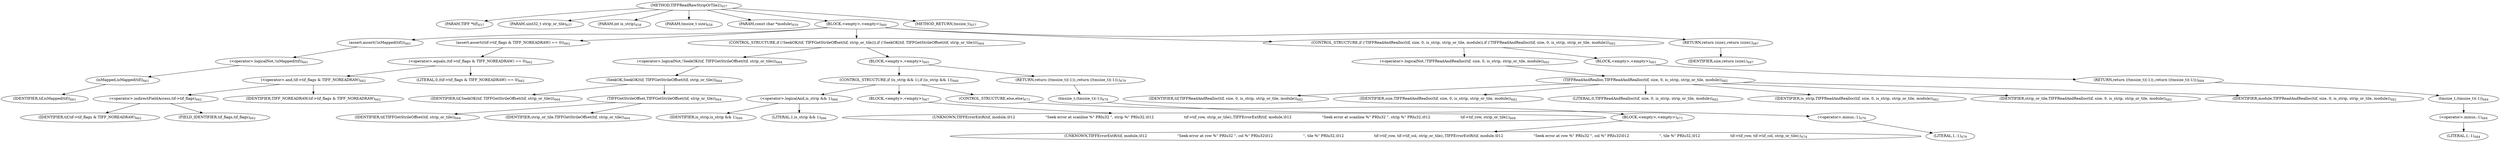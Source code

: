 digraph "TIFFReadRawStripOrTile2" {  
"75368" [label = <(METHOD,TIFFReadRawStripOrTile2)<SUB>657</SUB>> ]
"75369" [label = <(PARAM,TIFF *tif)<SUB>657</SUB>> ]
"75370" [label = <(PARAM,uint32_t strip_or_tile)<SUB>657</SUB>> ]
"75371" [label = <(PARAM,int is_strip)<SUB>658</SUB>> ]
"75372" [label = <(PARAM,tmsize_t size)<SUB>658</SUB>> ]
"75373" [label = <(PARAM,const char *module)<SUB>659</SUB>> ]
"75374" [label = <(BLOCK,&lt;empty&gt;,&lt;empty&gt;)<SUB>660</SUB>> ]
"75375" [label = <(assert,assert(!isMapped(tif)))<SUB>661</SUB>> ]
"75376" [label = <(&lt;operator&gt;.logicalNot,!isMapped(tif))<SUB>661</SUB>> ]
"75377" [label = <(isMapped,isMapped(tif))<SUB>661</SUB>> ]
"75378" [label = <(IDENTIFIER,tif,isMapped(tif))<SUB>661</SUB>> ]
"75379" [label = <(assert,assert((tif-&gt;tif_flags &amp; TIFF_NOREADRAW) == 0))<SUB>662</SUB>> ]
"75380" [label = <(&lt;operator&gt;.equals,(tif-&gt;tif_flags &amp; TIFF_NOREADRAW) == 0)<SUB>662</SUB>> ]
"75381" [label = <(&lt;operator&gt;.and,tif-&gt;tif_flags &amp; TIFF_NOREADRAW)<SUB>662</SUB>> ]
"75382" [label = <(&lt;operator&gt;.indirectFieldAccess,tif-&gt;tif_flags)<SUB>662</SUB>> ]
"75383" [label = <(IDENTIFIER,tif,tif-&gt;tif_flags &amp; TIFF_NOREADRAW)<SUB>662</SUB>> ]
"75384" [label = <(FIELD_IDENTIFIER,tif_flags,tif_flags)<SUB>662</SUB>> ]
"75385" [label = <(IDENTIFIER,TIFF_NOREADRAW,tif-&gt;tif_flags &amp; TIFF_NOREADRAW)<SUB>662</SUB>> ]
"75386" [label = <(LITERAL,0,(tif-&gt;tif_flags &amp; TIFF_NOREADRAW) == 0)<SUB>662</SUB>> ]
"75387" [label = <(CONTROL_STRUCTURE,if (!SeekOK(tif, TIFFGetStrileOffset(tif, strip_or_tile))),if (!SeekOK(tif, TIFFGetStrileOffset(tif, strip_or_tile))))<SUB>664</SUB>> ]
"75388" [label = <(&lt;operator&gt;.logicalNot,!SeekOK(tif, TIFFGetStrileOffset(tif, strip_or_tile)))<SUB>664</SUB>> ]
"75389" [label = <(SeekOK,SeekOK(tif, TIFFGetStrileOffset(tif, strip_or_tile)))<SUB>664</SUB>> ]
"75390" [label = <(IDENTIFIER,tif,SeekOK(tif, TIFFGetStrileOffset(tif, strip_or_tile)))<SUB>664</SUB>> ]
"75391" [label = <(TIFFGetStrileOffset,TIFFGetStrileOffset(tif, strip_or_tile))<SUB>664</SUB>> ]
"75392" [label = <(IDENTIFIER,tif,TIFFGetStrileOffset(tif, strip_or_tile))<SUB>664</SUB>> ]
"75393" [label = <(IDENTIFIER,strip_or_tile,TIFFGetStrileOffset(tif, strip_or_tile))<SUB>664</SUB>> ]
"75394" [label = <(BLOCK,&lt;empty&gt;,&lt;empty&gt;)<SUB>665</SUB>> ]
"75395" [label = <(CONTROL_STRUCTURE,if (is_strip &amp;&amp; 1),if (is_strip &amp;&amp; 1))<SUB>666</SUB>> ]
"75396" [label = <(&lt;operator&gt;.logicalAnd,is_strip &amp;&amp; 1)<SUB>666</SUB>> ]
"75397" [label = <(IDENTIFIER,is_strip,is_strip &amp;&amp; 1)<SUB>666</SUB>> ]
"75398" [label = <(LITERAL,1,is_strip &amp;&amp; 1)<SUB>666</SUB>> ]
"75399" [label = <(BLOCK,&lt;empty&gt;,&lt;empty&gt;)<SUB>667</SUB>> ]
"75400" [label = <(UNKNOWN,TIFFErrorExtR(tif, module,\012                          &quot;Seek error at scanline %&quot; PRIu32 &quot;, strip %&quot; PRIu32,\012                          tif-&gt;tif_row, strip_or_tile);,TIFFErrorExtR(tif, module,\012                          &quot;Seek error at scanline %&quot; PRIu32 &quot;, strip %&quot; PRIu32,\012                          tif-&gt;tif_row, strip_or_tile);)<SUB>668</SUB>> ]
"75401" [label = <(CONTROL_STRUCTURE,else,else)<SUB>673</SUB>> ]
"75402" [label = <(BLOCK,&lt;empty&gt;,&lt;empty&gt;)<SUB>673</SUB>> ]
"75403" [label = <(UNKNOWN,TIFFErrorExtR(tif, module,\012                          &quot;Seek error at row %&quot; PRIu32 &quot;, col %&quot; PRIu32\012                          &quot;, tile %&quot; PRIu32,\012                          tif-&gt;tif_row, tif-&gt;tif_col, strip_or_tile);,TIFFErrorExtR(tif, module,\012                          &quot;Seek error at row %&quot; PRIu32 &quot;, col %&quot; PRIu32\012                          &quot;, tile %&quot; PRIu32,\012                          tif-&gt;tif_row, tif-&gt;tif_col, strip_or_tile);)<SUB>674</SUB>> ]
"75404" [label = <(RETURN,return ((tmsize_t)(-1));,return ((tmsize_t)(-1));)<SUB>679</SUB>> ]
"75405" [label = <(tmsize_t,(tmsize_t)(-1))<SUB>679</SUB>> ]
"75406" [label = <(&lt;operator&gt;.minus,-1)<SUB>679</SUB>> ]
"75407" [label = <(LITERAL,1,-1)<SUB>679</SUB>> ]
"75408" [label = <(CONTROL_STRUCTURE,if (!TIFFReadAndRealloc(tif, size, 0, is_strip, strip_or_tile, module)),if (!TIFFReadAndRealloc(tif, size, 0, is_strip, strip_or_tile, module)))<SUB>682</SUB>> ]
"75409" [label = <(&lt;operator&gt;.logicalNot,!TIFFReadAndRealloc(tif, size, 0, is_strip, strip_or_tile, module))<SUB>682</SUB>> ]
"75410" [label = <(TIFFReadAndRealloc,TIFFReadAndRealloc(tif, size, 0, is_strip, strip_or_tile, module))<SUB>682</SUB>> ]
"75411" [label = <(IDENTIFIER,tif,TIFFReadAndRealloc(tif, size, 0, is_strip, strip_or_tile, module))<SUB>682</SUB>> ]
"75412" [label = <(IDENTIFIER,size,TIFFReadAndRealloc(tif, size, 0, is_strip, strip_or_tile, module))<SUB>682</SUB>> ]
"75413" [label = <(LITERAL,0,TIFFReadAndRealloc(tif, size, 0, is_strip, strip_or_tile, module))<SUB>682</SUB>> ]
"75414" [label = <(IDENTIFIER,is_strip,TIFFReadAndRealloc(tif, size, 0, is_strip, strip_or_tile, module))<SUB>682</SUB>> ]
"75415" [label = <(IDENTIFIER,strip_or_tile,TIFFReadAndRealloc(tif, size, 0, is_strip, strip_or_tile, module))<SUB>682</SUB>> ]
"75416" [label = <(IDENTIFIER,module,TIFFReadAndRealloc(tif, size, 0, is_strip, strip_or_tile, module))<SUB>682</SUB>> ]
"75417" [label = <(BLOCK,&lt;empty&gt;,&lt;empty&gt;)<SUB>683</SUB>> ]
"75418" [label = <(RETURN,return ((tmsize_t)(-1));,return ((tmsize_t)(-1));)<SUB>684</SUB>> ]
"75419" [label = <(tmsize_t,(tmsize_t)(-1))<SUB>684</SUB>> ]
"75420" [label = <(&lt;operator&gt;.minus,-1)<SUB>684</SUB>> ]
"75421" [label = <(LITERAL,1,-1)<SUB>684</SUB>> ]
"75422" [label = <(RETURN,return (size);,return (size);)<SUB>687</SUB>> ]
"75423" [label = <(IDENTIFIER,size,return (size);)<SUB>687</SUB>> ]
"75424" [label = <(METHOD_RETURN,tmsize_t)<SUB>657</SUB>> ]
  "75368" -> "75369" 
  "75368" -> "75370" 
  "75368" -> "75371" 
  "75368" -> "75372" 
  "75368" -> "75373" 
  "75368" -> "75374" 
  "75368" -> "75424" 
  "75374" -> "75375" 
  "75374" -> "75379" 
  "75374" -> "75387" 
  "75374" -> "75408" 
  "75374" -> "75422" 
  "75375" -> "75376" 
  "75376" -> "75377" 
  "75377" -> "75378" 
  "75379" -> "75380" 
  "75380" -> "75381" 
  "75380" -> "75386" 
  "75381" -> "75382" 
  "75381" -> "75385" 
  "75382" -> "75383" 
  "75382" -> "75384" 
  "75387" -> "75388" 
  "75387" -> "75394" 
  "75388" -> "75389" 
  "75389" -> "75390" 
  "75389" -> "75391" 
  "75391" -> "75392" 
  "75391" -> "75393" 
  "75394" -> "75395" 
  "75394" -> "75404" 
  "75395" -> "75396" 
  "75395" -> "75399" 
  "75395" -> "75401" 
  "75396" -> "75397" 
  "75396" -> "75398" 
  "75399" -> "75400" 
  "75401" -> "75402" 
  "75402" -> "75403" 
  "75404" -> "75405" 
  "75405" -> "75406" 
  "75406" -> "75407" 
  "75408" -> "75409" 
  "75408" -> "75417" 
  "75409" -> "75410" 
  "75410" -> "75411" 
  "75410" -> "75412" 
  "75410" -> "75413" 
  "75410" -> "75414" 
  "75410" -> "75415" 
  "75410" -> "75416" 
  "75417" -> "75418" 
  "75418" -> "75419" 
  "75419" -> "75420" 
  "75420" -> "75421" 
  "75422" -> "75423" 
}
